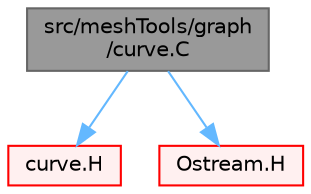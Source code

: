 digraph "src/meshTools/graph/curve.C"
{
 // LATEX_PDF_SIZE
  bgcolor="transparent";
  edge [fontname=Helvetica,fontsize=10,labelfontname=Helvetica,labelfontsize=10];
  node [fontname=Helvetica,fontsize=10,shape=box,height=0.2,width=0.4];
  Node1 [id="Node000001",label="src/meshTools/graph\l/curve.C",height=0.2,width=0.4,color="gray40", fillcolor="grey60", style="filled", fontcolor="black",tooltip=" "];
  Node1 -> Node2 [id="edge1_Node000001_Node000002",color="steelblue1",style="solid",tooltip=" "];
  Node2 [id="Node000002",label="curve.H",height=0.2,width=0.4,color="red", fillcolor="#FFF0F0", style="filled",URL="$curve_8H.html",tooltip=" "];
  Node1 -> Node37 [id="edge2_Node000001_Node000037",color="steelblue1",style="solid",tooltip=" "];
  Node37 [id="Node000037",label="Ostream.H",height=0.2,width=0.4,color="red", fillcolor="#FFF0F0", style="filled",URL="$Ostream_8H.html",tooltip=" "];
}
